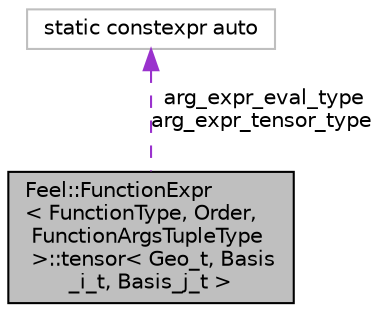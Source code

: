 digraph "Feel::FunctionExpr&lt; FunctionType, Order, FunctionArgsTupleType &gt;::tensor&lt; Geo_t, Basis_i_t, Basis_j_t &gt;"
{
 // LATEX_PDF_SIZE
  edge [fontname="Helvetica",fontsize="10",labelfontname="Helvetica",labelfontsize="10"];
  node [fontname="Helvetica",fontsize="10",shape=record];
  Node1 [label="Feel::FunctionExpr\l\< FunctionType, Order,\l FunctionArgsTupleType\l \>::tensor\< Geo_t, Basis\l_i_t, Basis_j_t \>",height=0.2,width=0.4,color="black", fillcolor="grey75", style="filled", fontcolor="black",tooltip=" "];
  Node2 -> Node1 [dir="back",color="darkorchid3",fontsize="10",style="dashed",label=" arg_expr_eval_type\narg_expr_tensor_type" ,fontname="Helvetica"];
  Node2 [label="static constexpr auto",height=0.2,width=0.4,color="grey75", fillcolor="white", style="filled",tooltip=" "];
}
